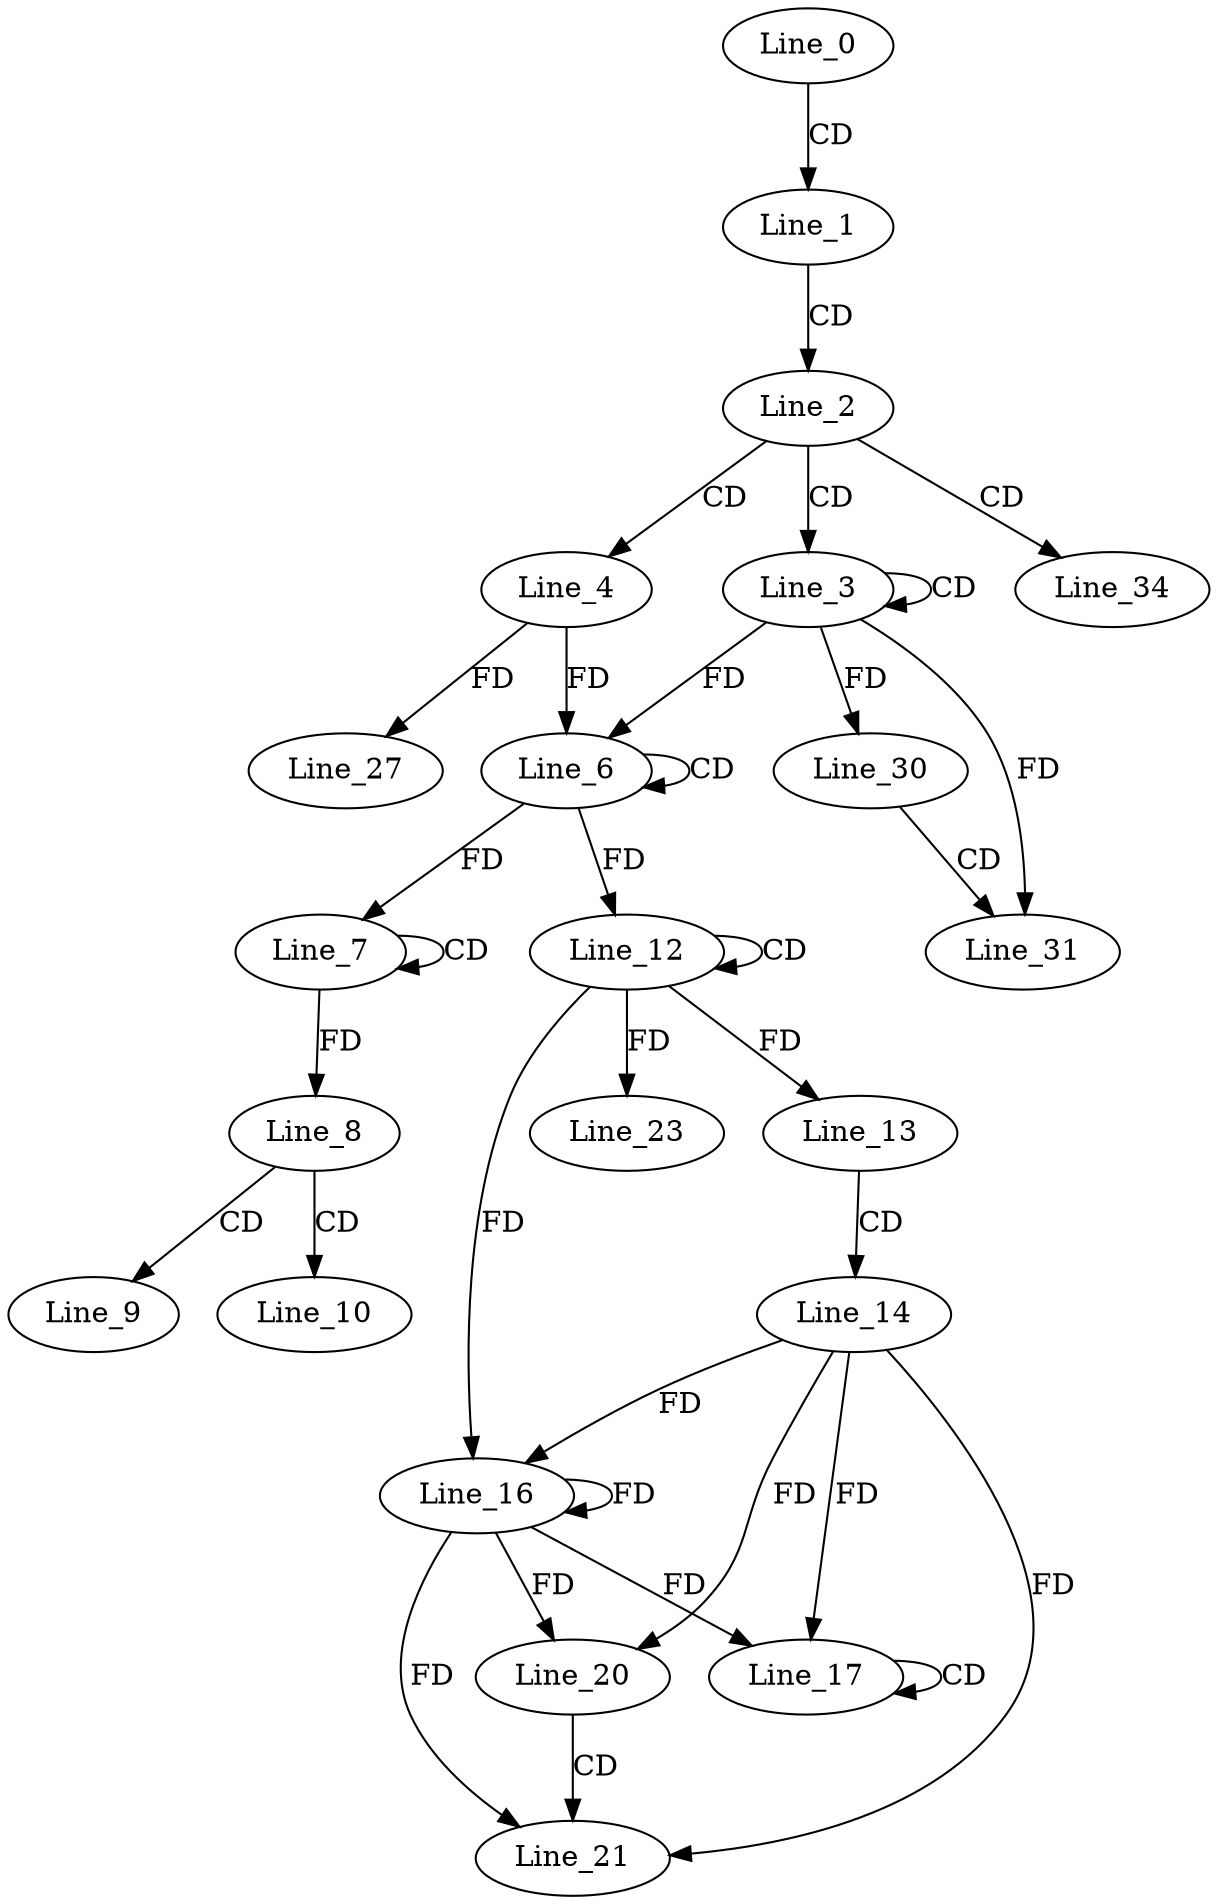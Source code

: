 digraph G {
  Line_0;
  Line_1;
  Line_2;
  Line_3;
  Line_3;
  Line_4;
  Line_6;
  Line_6;
  Line_7;
  Line_7;
  Line_7;
  Line_8;
  Line_9;
  Line_10;
  Line_12;
  Line_12;
  Line_13;
  Line_14;
  Line_16;
  Line_16;
  Line_17;
  Line_17;
  Line_20;
  Line_21;
  Line_23;
  Line_27;
  Line_30;
  Line_31;
  Line_34;
  Line_0 -> Line_1 [ label="CD" ];
  Line_1 -> Line_2 [ label="CD" ];
  Line_2 -> Line_3 [ label="CD" ];
  Line_3 -> Line_3 [ label="CD" ];
  Line_2 -> Line_4 [ label="CD" ];
  Line_6 -> Line_6 [ label="CD" ];
  Line_3 -> Line_6 [ label="FD" ];
  Line_4 -> Line_6 [ label="FD" ];
  Line_7 -> Line_7 [ label="CD" ];
  Line_6 -> Line_7 [ label="FD" ];
  Line_7 -> Line_8 [ label="FD" ];
  Line_8 -> Line_9 [ label="CD" ];
  Line_8 -> Line_10 [ label="CD" ];
  Line_12 -> Line_12 [ label="CD" ];
  Line_6 -> Line_12 [ label="FD" ];
  Line_12 -> Line_13 [ label="FD" ];
  Line_13 -> Line_14 [ label="CD" ];
  Line_14 -> Line_16 [ label="FD" ];
  Line_16 -> Line_16 [ label="FD" ];
  Line_12 -> Line_16 [ label="FD" ];
  Line_17 -> Line_17 [ label="CD" ];
  Line_14 -> Line_17 [ label="FD" ];
  Line_16 -> Line_17 [ label="FD" ];
  Line_14 -> Line_20 [ label="FD" ];
  Line_16 -> Line_20 [ label="FD" ];
  Line_20 -> Line_21 [ label="CD" ];
  Line_14 -> Line_21 [ label="FD" ];
  Line_16 -> Line_21 [ label="FD" ];
  Line_12 -> Line_23 [ label="FD" ];
  Line_4 -> Line_27 [ label="FD" ];
  Line_3 -> Line_30 [ label="FD" ];
  Line_30 -> Line_31 [ label="CD" ];
  Line_3 -> Line_31 [ label="FD" ];
  Line_2 -> Line_34 [ label="CD" ];
}
